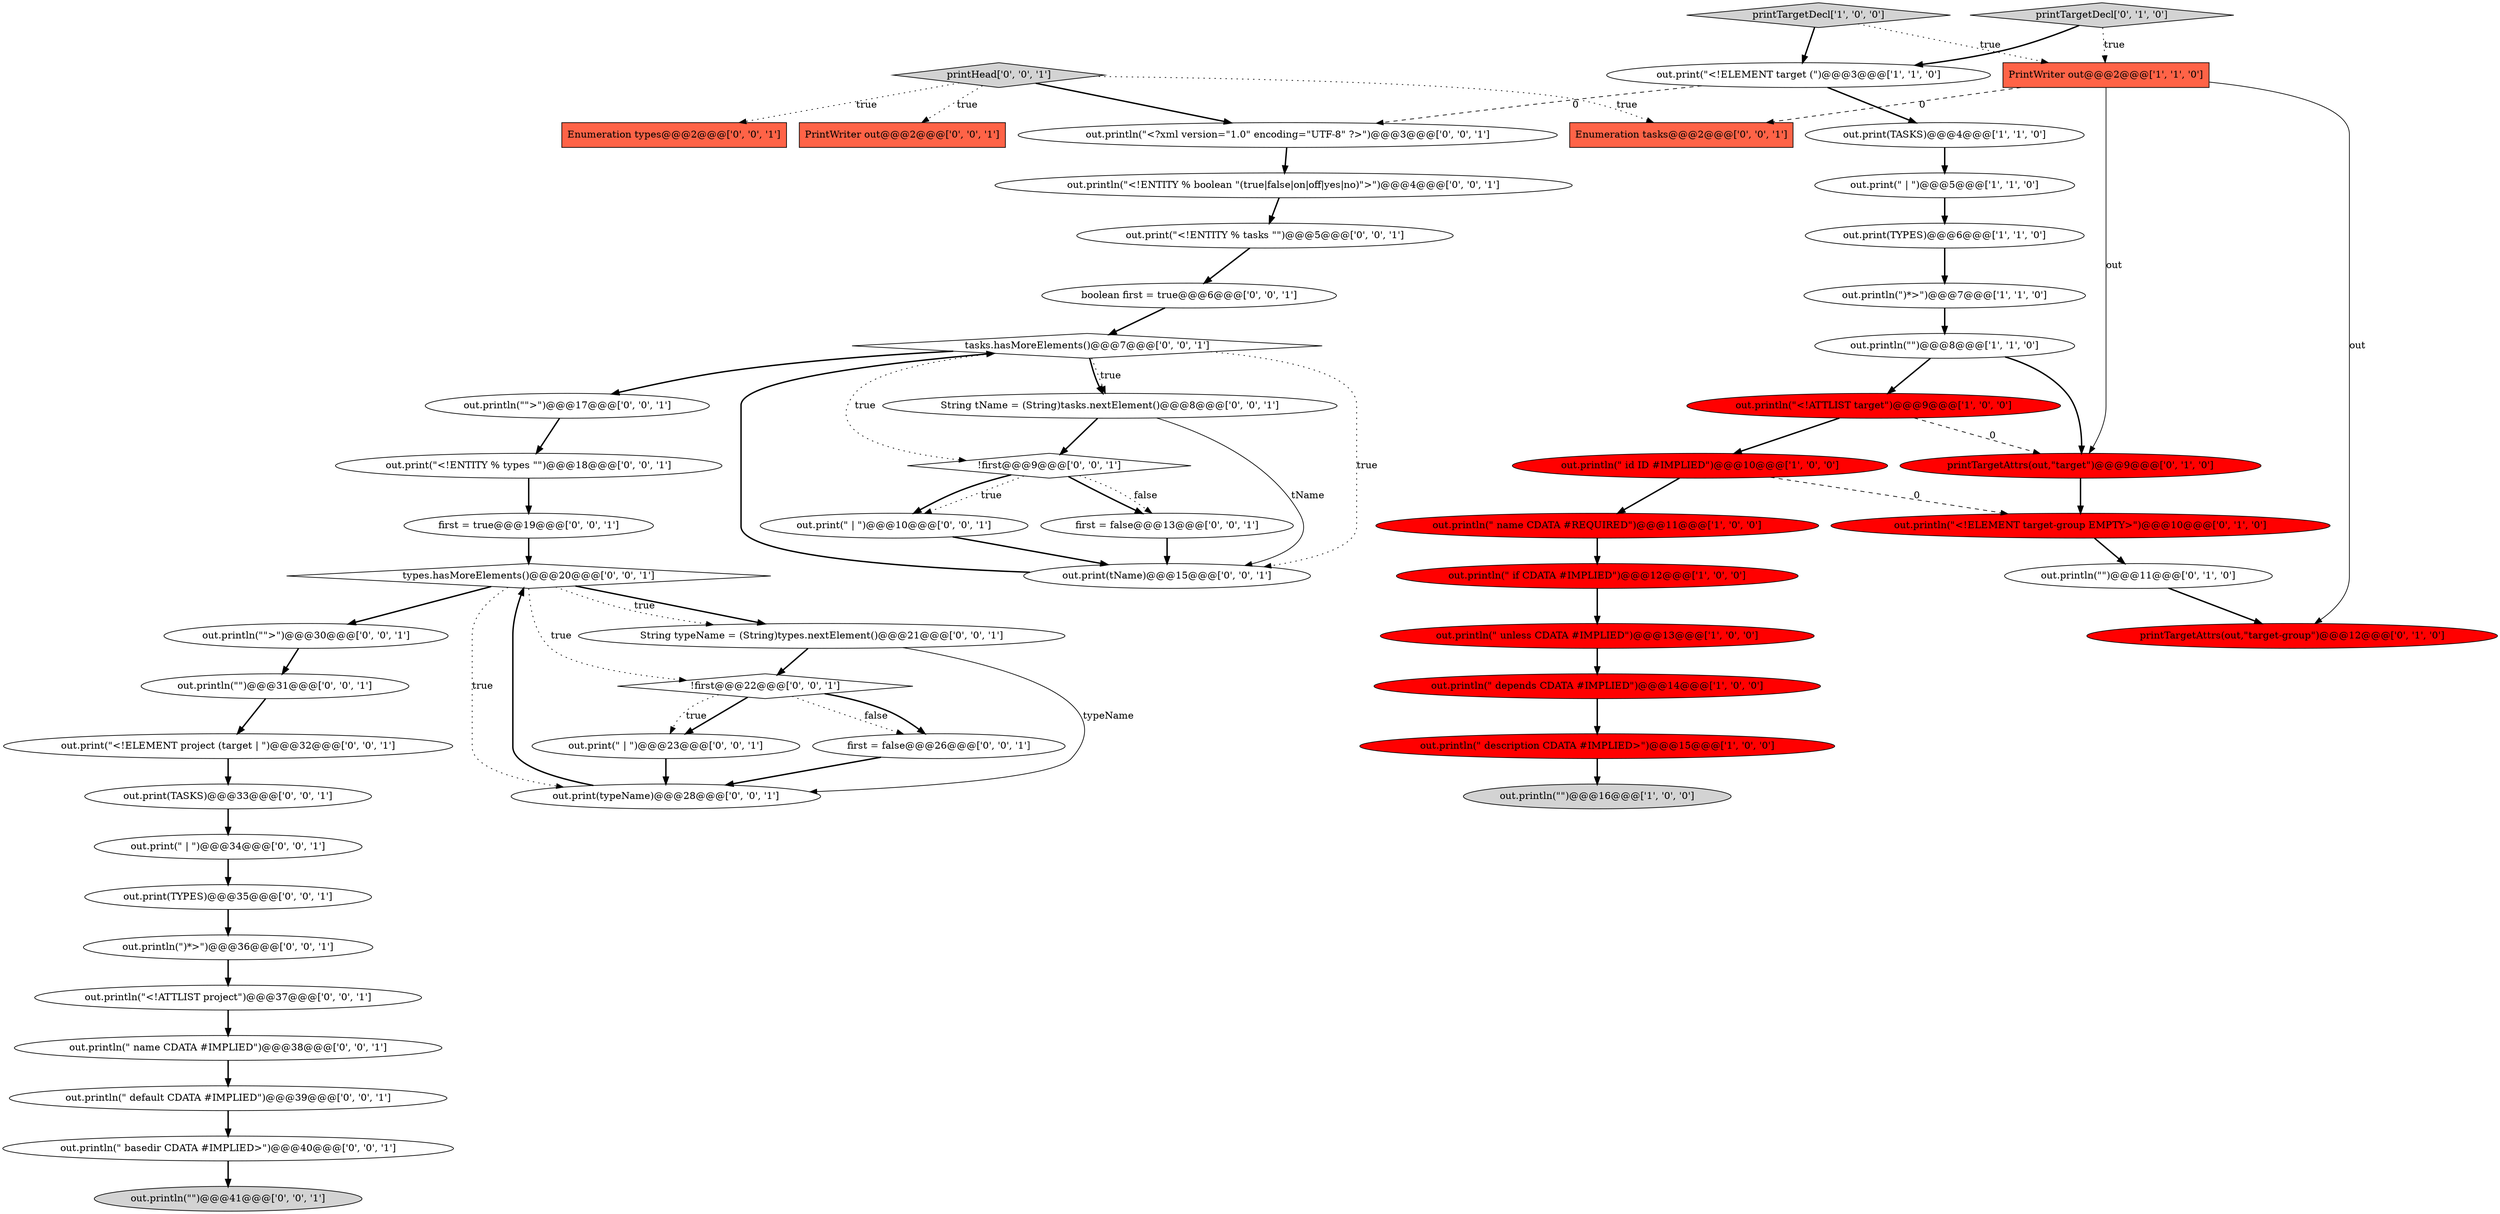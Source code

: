 digraph {
25 [style = filled, label = "Enumeration types@@@2@@@['0', '0', '1']", fillcolor = tomato, shape = box image = "AAA0AAABBB3BBB"];
23 [style = filled, label = "out.print(\"<!ENTITY % types \"\")@@@18@@@['0', '0', '1']", fillcolor = white, shape = ellipse image = "AAA0AAABBB3BBB"];
0 [style = filled, label = "out.println(\"<!ATTLIST target\")@@@9@@@['1', '0', '0']", fillcolor = red, shape = ellipse image = "AAA1AAABBB1BBB"];
9 [style = filled, label = "out.println(\"\")@@@16@@@['1', '0', '0']", fillcolor = lightgray, shape = ellipse image = "AAA0AAABBB1BBB"];
21 [style = filled, label = "String tName = (String)tasks.nextElement()@@@8@@@['0', '0', '1']", fillcolor = white, shape = ellipse image = "AAA0AAABBB3BBB"];
14 [style = filled, label = "out.println(\"\")@@@8@@@['1', '1', '0']", fillcolor = white, shape = ellipse image = "AAA0AAABBB1BBB"];
11 [style = filled, label = "out.println(\" id ID #IMPLIED\")@@@10@@@['1', '0', '0']", fillcolor = red, shape = ellipse image = "AAA1AAABBB1BBB"];
32 [style = filled, label = "tasks.hasMoreElements()@@@7@@@['0', '0', '1']", fillcolor = white, shape = diamond image = "AAA0AAABBB3BBB"];
39 [style = filled, label = "PrintWriter out@@@2@@@['0', '0', '1']", fillcolor = tomato, shape = box image = "AAA0AAABBB3BBB"];
7 [style = filled, label = "out.println(\")*>\")@@@7@@@['1', '1', '0']", fillcolor = white, shape = ellipse image = "AAA0AAABBB1BBB"];
31 [style = filled, label = "out.print(\"<!ENTITY % tasks \"\")@@@5@@@['0', '0', '1']", fillcolor = white, shape = ellipse image = "AAA0AAABBB3BBB"];
33 [style = filled, label = "out.print(typeName)@@@28@@@['0', '0', '1']", fillcolor = white, shape = ellipse image = "AAA0AAABBB3BBB"];
4 [style = filled, label = "out.print(TASKS)@@@4@@@['1', '1', '0']", fillcolor = white, shape = ellipse image = "AAA0AAABBB1BBB"];
43 [style = filled, label = "Enumeration tasks@@@2@@@['0', '0', '1']", fillcolor = tomato, shape = box image = "AAA0AAABBB3BBB"];
3 [style = filled, label = "printTargetDecl['1', '0', '0']", fillcolor = lightgray, shape = diamond image = "AAA0AAABBB1BBB"];
28 [style = filled, label = "out.println(\"\">\")@@@17@@@['0', '0', '1']", fillcolor = white, shape = ellipse image = "AAA0AAABBB3BBB"];
16 [style = filled, label = "out.println(\"<!ELEMENT target-group EMPTY>\")@@@10@@@['0', '1', '0']", fillcolor = red, shape = ellipse image = "AAA1AAABBB2BBB"];
15 [style = filled, label = "out.println(\" unless CDATA #IMPLIED\")@@@13@@@['1', '0', '0']", fillcolor = red, shape = ellipse image = "AAA1AAABBB1BBB"];
12 [style = filled, label = "PrintWriter out@@@2@@@['1', '1', '0']", fillcolor = tomato, shape = box image = "AAA0AAABBB1BBB"];
10 [style = filled, label = "out.print(\" | \")@@@5@@@['1', '1', '0']", fillcolor = white, shape = ellipse image = "AAA0AAABBB1BBB"];
24 [style = filled, label = "first = false@@@13@@@['0', '0', '1']", fillcolor = white, shape = ellipse image = "AAA0AAABBB3BBB"];
51 [style = filled, label = "first = false@@@26@@@['0', '0', '1']", fillcolor = white, shape = ellipse image = "AAA0AAABBB3BBB"];
47 [style = filled, label = "types.hasMoreElements()@@@20@@@['0', '0', '1']", fillcolor = white, shape = diamond image = "AAA0AAABBB3BBB"];
26 [style = filled, label = "out.print(tName)@@@15@@@['0', '0', '1']", fillcolor = white, shape = ellipse image = "AAA0AAABBB3BBB"];
29 [style = filled, label = "out.print(TYPES)@@@35@@@['0', '0', '1']", fillcolor = white, shape = ellipse image = "AAA0AAABBB3BBB"];
42 [style = filled, label = "out.print(\" | \")@@@23@@@['0', '0', '1']", fillcolor = white, shape = ellipse image = "AAA0AAABBB3BBB"];
40 [style = filled, label = "out.print(\"<!ELEMENT project (target | \")@@@32@@@['0', '0', '1']", fillcolor = white, shape = ellipse image = "AAA0AAABBB3BBB"];
20 [style = filled, label = "out.println(\"\")@@@11@@@['0', '1', '0']", fillcolor = white, shape = ellipse image = "AAA0AAABBB2BBB"];
50 [style = filled, label = "String typeName = (String)types.nextElement()@@@21@@@['0', '0', '1']", fillcolor = white, shape = ellipse image = "AAA0AAABBB3BBB"];
2 [style = filled, label = "out.print(TYPES)@@@6@@@['1', '1', '0']", fillcolor = white, shape = ellipse image = "AAA0AAABBB1BBB"];
30 [style = filled, label = "out.println(\"<?xml version=\"1.0\" encoding=\"UTF-8\" ?>\")@@@3@@@['0', '0', '1']", fillcolor = white, shape = ellipse image = "AAA0AAABBB3BBB"];
5 [style = filled, label = "out.print(\"<!ELEMENT target (\")@@@3@@@['1', '1', '0']", fillcolor = white, shape = ellipse image = "AAA0AAABBB1BBB"];
45 [style = filled, label = "out.println(\"<!ENTITY % boolean \"(true|false|on|off|yes|no)\">\")@@@4@@@['0', '0', '1']", fillcolor = white, shape = ellipse image = "AAA0AAABBB3BBB"];
41 [style = filled, label = "out.println(\")*>\")@@@36@@@['0', '0', '1']", fillcolor = white, shape = ellipse image = "AAA0AAABBB3BBB"];
48 [style = filled, label = "!first@@@9@@@['0', '0', '1']", fillcolor = white, shape = diamond image = "AAA0AAABBB3BBB"];
1 [style = filled, label = "out.println(\" if CDATA #IMPLIED\")@@@12@@@['1', '0', '0']", fillcolor = red, shape = ellipse image = "AAA1AAABBB1BBB"];
38 [style = filled, label = "out.println(\"\")@@@41@@@['0', '0', '1']", fillcolor = lightgray, shape = ellipse image = "AAA0AAABBB3BBB"];
6 [style = filled, label = "out.println(\" depends CDATA #IMPLIED\")@@@14@@@['1', '0', '0']", fillcolor = red, shape = ellipse image = "AAA1AAABBB1BBB"];
34 [style = filled, label = "out.print(\" | \")@@@10@@@['0', '0', '1']", fillcolor = white, shape = ellipse image = "AAA0AAABBB3BBB"];
35 [style = filled, label = "!first@@@22@@@['0', '0', '1']", fillcolor = white, shape = diamond image = "AAA0AAABBB3BBB"];
49 [style = filled, label = "out.println(\"\")@@@31@@@['0', '0', '1']", fillcolor = white, shape = ellipse image = "AAA0AAABBB3BBB"];
46 [style = filled, label = "printHead['0', '0', '1']", fillcolor = lightgray, shape = diamond image = "AAA0AAABBB3BBB"];
27 [style = filled, label = "out.println(\" name CDATA #IMPLIED\")@@@38@@@['0', '0', '1']", fillcolor = white, shape = ellipse image = "AAA0AAABBB3BBB"];
54 [style = filled, label = "first = true@@@19@@@['0', '0', '1']", fillcolor = white, shape = ellipse image = "AAA0AAABBB3BBB"];
53 [style = filled, label = "boolean first = true@@@6@@@['0', '0', '1']", fillcolor = white, shape = ellipse image = "AAA0AAABBB3BBB"];
36 [style = filled, label = "out.print(TASKS)@@@33@@@['0', '0', '1']", fillcolor = white, shape = ellipse image = "AAA0AAABBB3BBB"];
19 [style = filled, label = "printTargetAttrs(out,\"target\")@@@9@@@['0', '1', '0']", fillcolor = red, shape = ellipse image = "AAA1AAABBB2BBB"];
18 [style = filled, label = "printTargetAttrs(out,\"target-group\")@@@12@@@['0', '1', '0']", fillcolor = red, shape = ellipse image = "AAA1AAABBB2BBB"];
22 [style = filled, label = "out.println(\" default CDATA #IMPLIED\")@@@39@@@['0', '0', '1']", fillcolor = white, shape = ellipse image = "AAA0AAABBB3BBB"];
44 [style = filled, label = "out.println(\"\">\")@@@30@@@['0', '0', '1']", fillcolor = white, shape = ellipse image = "AAA0AAABBB3BBB"];
8 [style = filled, label = "out.println(\" description CDATA #IMPLIED>\")@@@15@@@['1', '0', '0']", fillcolor = red, shape = ellipse image = "AAA1AAABBB1BBB"];
52 [style = filled, label = "out.println(\" basedir CDATA #IMPLIED>\")@@@40@@@['0', '0', '1']", fillcolor = white, shape = ellipse image = "AAA0AAABBB3BBB"];
13 [style = filled, label = "out.println(\" name CDATA #REQUIRED\")@@@11@@@['1', '0', '0']", fillcolor = red, shape = ellipse image = "AAA1AAABBB1BBB"];
37 [style = filled, label = "out.print(\" | \")@@@34@@@['0', '0', '1']", fillcolor = white, shape = ellipse image = "AAA0AAABBB3BBB"];
55 [style = filled, label = "out.println(\"<!ATTLIST project\")@@@37@@@['0', '0', '1']", fillcolor = white, shape = ellipse image = "AAA0AAABBB3BBB"];
17 [style = filled, label = "printTargetDecl['0', '1', '0']", fillcolor = lightgray, shape = diamond image = "AAA0AAABBB2BBB"];
4->10 [style = bold, label=""];
23->54 [style = bold, label=""];
17->5 [style = bold, label=""];
48->24 [style = dotted, label="false"];
32->21 [style = bold, label=""];
32->21 [style = dotted, label="true"];
26->32 [style = bold, label=""];
41->55 [style = bold, label=""];
35->42 [style = bold, label=""];
11->16 [style = dashed, label="0"];
0->19 [style = dashed, label="0"];
1->15 [style = bold, label=""];
29->41 [style = bold, label=""];
22->52 [style = bold, label=""];
21->48 [style = bold, label=""];
37->29 [style = bold, label=""];
0->11 [style = bold, label=""];
42->33 [style = bold, label=""];
14->19 [style = bold, label=""];
52->38 [style = bold, label=""];
15->6 [style = bold, label=""];
35->42 [style = dotted, label="true"];
44->49 [style = bold, label=""];
12->19 [style = solid, label="out"];
45->31 [style = bold, label=""];
27->22 [style = bold, label=""];
21->26 [style = solid, label="tName"];
13->1 [style = bold, label=""];
47->50 [style = bold, label=""];
19->16 [style = bold, label=""];
7->14 [style = bold, label=""];
12->43 [style = dashed, label="0"];
20->18 [style = bold, label=""];
24->26 [style = bold, label=""];
50->33 [style = solid, label="typeName"];
3->5 [style = bold, label=""];
54->47 [style = bold, label=""];
32->48 [style = dotted, label="true"];
46->30 [style = bold, label=""];
47->33 [style = dotted, label="true"];
14->0 [style = bold, label=""];
33->47 [style = bold, label=""];
34->26 [style = bold, label=""];
40->36 [style = bold, label=""];
17->12 [style = dotted, label="true"];
28->23 [style = bold, label=""];
47->35 [style = dotted, label="true"];
3->12 [style = dotted, label="true"];
47->50 [style = dotted, label="true"];
35->51 [style = dotted, label="false"];
31->53 [style = bold, label=""];
11->13 [style = bold, label=""];
5->4 [style = bold, label=""];
6->8 [style = bold, label=""];
53->32 [style = bold, label=""];
8->9 [style = bold, label=""];
55->27 [style = bold, label=""];
46->39 [style = dotted, label="true"];
47->44 [style = bold, label=""];
48->34 [style = dotted, label="true"];
10->2 [style = bold, label=""];
32->26 [style = dotted, label="true"];
36->37 [style = bold, label=""];
50->35 [style = bold, label=""];
2->7 [style = bold, label=""];
49->40 [style = bold, label=""];
16->20 [style = bold, label=""];
32->28 [style = bold, label=""];
48->34 [style = bold, label=""];
48->24 [style = bold, label=""];
35->51 [style = bold, label=""];
12->18 [style = solid, label="out"];
46->25 [style = dotted, label="true"];
30->45 [style = bold, label=""];
5->30 [style = dashed, label="0"];
46->43 [style = dotted, label="true"];
51->33 [style = bold, label=""];
}
